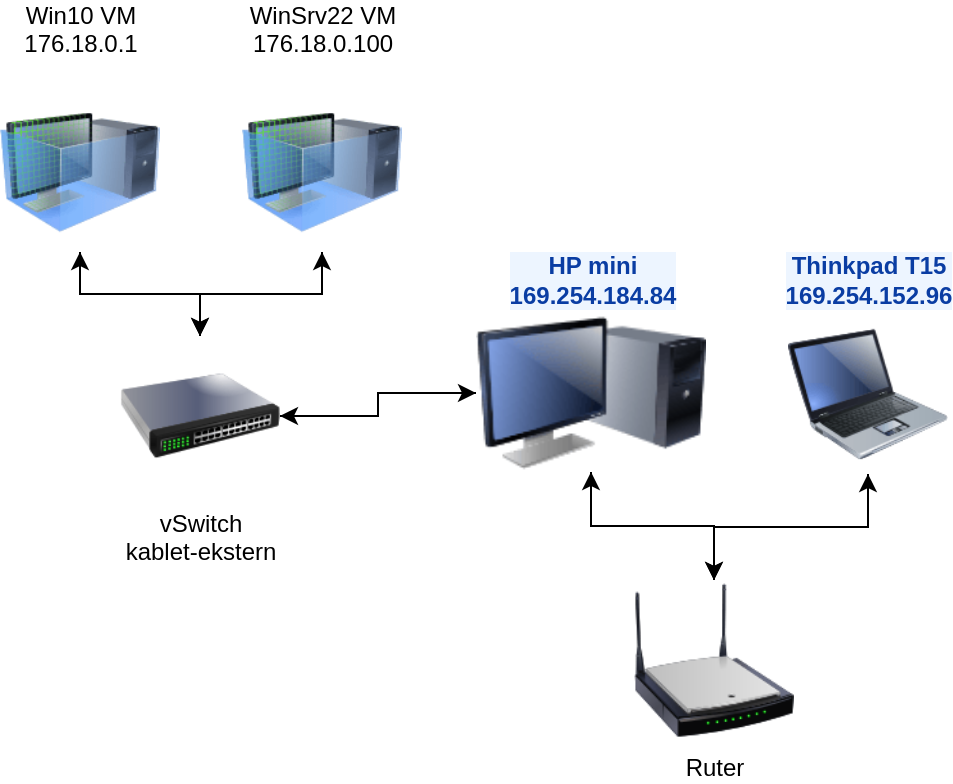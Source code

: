 <mxfile border="50" scale="3" compressed="false" locked="false" version="26.1.0">
  <diagram name="Blank" id="YmL12bMKpDGza6XwsDPr">
    <mxGraphModel dx="2397" dy="788" grid="0" gridSize="10" guides="1" tooltips="1" connect="1" arrows="1" fold="1" page="0" pageScale="1" pageWidth="827" pageHeight="1169" background="none" math="1" shadow="0">
      <root>
        <mxCell id="X5NqExCQtvZxIxQ7pmgY-0" />
        <mxCell id="1" parent="X5NqExCQtvZxIxQ7pmgY-0" />
        <mxCell id="pqWIpFZJdEByylqMywa0-6" value="" style="edgeStyle=orthogonalEdgeStyle;rounded=0;orthogonalLoop=1;jettySize=auto;html=1;" edge="1" parent="1" source="jsnIF1tEi3C4ULb17azO-1" target="jsnIF1tEi3C4ULb17azO-6">
          <mxGeometry relative="1" as="geometry" />
        </mxCell>
        <mxCell id="pqWIpFZJdEByylqMywa0-10" value="" style="edgeStyle=orthogonalEdgeStyle;rounded=0;orthogonalLoop=1;jettySize=auto;html=1;" edge="1" parent="1" source="jsnIF1tEi3C4ULb17azO-1" target="jsnIF1tEi3C4ULb17azO-5">
          <mxGeometry relative="1" as="geometry" />
        </mxCell>
        <mxCell id="jsnIF1tEi3C4ULb17azO-1" value="Ruter" style="image;html=1;image=img/lib/clip_art/networking/Wireless_Router_N_128x128.png" parent="1" vertex="1">
          <mxGeometry x="-499" y="341" width="80" height="80" as="geometry" />
        </mxCell>
        <mxCell id="pqWIpFZJdEByylqMywa0-21" style="edgeStyle=orthogonalEdgeStyle;rounded=0;orthogonalLoop=1;jettySize=auto;html=1;" edge="1" parent="1" source="jsnIF1tEi3C4ULb17azO-5" target="pqWIpFZJdEByylqMywa0-14">
          <mxGeometry relative="1" as="geometry" />
        </mxCell>
        <mxCell id="pqWIpFZJdEByylqMywa0-22" style="edgeStyle=orthogonalEdgeStyle;rounded=0;orthogonalLoop=1;jettySize=auto;html=1;" edge="1" parent="1" source="jsnIF1tEi3C4ULb17azO-5" target="jsnIF1tEi3C4ULb17azO-1">
          <mxGeometry relative="1" as="geometry" />
        </mxCell>
        <object label="&lt;div class=&quot;ewa-rteLine&quot;&gt;HP mini&lt;/div&gt;&lt;div class=&quot;ewa-rteLine&quot;&gt;169.254.184.84&lt;/div&gt;" placeholders="1" id="jsnIF1tEi3C4ULb17azO-5">
          <mxCell style="image;html=1;image=img/lib/clip_art/computers/Monitor_Tower_128x128.png;fontFamily=Helvetica;fontSize=12;fontColor=#0A3DA3;align=center;strokeWidth=2;fillColor=#EDF5FF;fontStyle=1;verticalAlign=bottom;strokeColor=none;labelBackgroundColor=#EDF5FF;labelBorderColor=none;labelPosition=center;verticalLabelPosition=top;" parent="1" vertex="1">
            <mxGeometry x="-578" y="208" width="115" height="79" as="geometry" />
          </mxCell>
        </object>
        <mxCell id="pqWIpFZJdEByylqMywa0-23" style="edgeStyle=orthogonalEdgeStyle;rounded=0;orthogonalLoop=1;jettySize=auto;html=1;" edge="1" parent="1" source="jsnIF1tEi3C4ULb17azO-6" target="jsnIF1tEi3C4ULb17azO-1">
          <mxGeometry relative="1" as="geometry" />
        </mxCell>
        <object label="&lt;div&gt;Thinkpad T15&lt;/div&gt;&lt;div class=&quot;ewa-rteLine&quot;&gt;169.254.152.96&lt;/div&gt;" placeholders="1" id="jsnIF1tEi3C4ULb17azO-6">
          <mxCell style="image;html=1;image=img/lib/clip_art/computers/Laptop_128x128.png;fontFamily=Helvetica;fontSize=12;fontColor=#0A3DA3;align=center;strokeWidth=2;fillColor=#EDF5FF;fontStyle=1;verticalAlign=bottom;strokeColor=none;labelBackgroundColor=#EDF5FF;labelBorderColor=none;labelPosition=center;verticalLabelPosition=top;" parent="1" vertex="1">
            <mxGeometry x="-422" y="208" width="80" height="80" as="geometry" />
          </mxCell>
        </object>
        <mxCell id="pqWIpFZJdEByylqMywa0-25" style="edgeStyle=orthogonalEdgeStyle;rounded=0;orthogonalLoop=1;jettySize=auto;html=1;" edge="1" parent="1" source="jsnIF1tEi3C4ULb17azO-8" target="pqWIpFZJdEByylqMywa0-14">
          <mxGeometry relative="1" as="geometry" />
        </mxCell>
        <mxCell id="jsnIF1tEi3C4ULb17azO-8" value="&lt;div&gt;Win10 VM&lt;/div&gt;&lt;div&gt;&lt;div class=&quot;ewa-rteLine&quot;&gt;176.18.0.1&lt;/div&gt;&lt;br&gt;&lt;/div&gt;" style="image;html=1;image=img/lib/clip_art/computers/Virtual_Machine_128x128.png;labelPosition=center;verticalLabelPosition=top;align=center;verticalAlign=bottom;" parent="1" vertex="1">
          <mxGeometry x="-816" y="97" width="80" height="80" as="geometry" />
        </mxCell>
        <mxCell id="pqWIpFZJdEByylqMywa0-24" style="edgeStyle=orthogonalEdgeStyle;rounded=0;orthogonalLoop=1;jettySize=auto;html=1;" edge="1" parent="1" source="jsnIF1tEi3C4ULb17azO-9" target="pqWIpFZJdEByylqMywa0-14">
          <mxGeometry relative="1" as="geometry" />
        </mxCell>
        <mxCell id="jsnIF1tEi3C4ULb17azO-9" value="&lt;div&gt;WinSrv22 VM&lt;/div&gt;&lt;div&gt;&lt;div class=&quot;ewa-rteLine&quot;&gt;176.18.0.100&lt;/div&gt;&lt;br&gt;&lt;/div&gt;" style="image;html=1;image=img/lib/clip_art/computers/Virtual_Machine_128x128.png;labelPosition=center;verticalLabelPosition=top;align=center;verticalAlign=bottom;" parent="1" vertex="1">
          <mxGeometry x="-695" y="97" width="80" height="80" as="geometry" />
        </mxCell>
        <mxCell id="pqWIpFZJdEByylqMywa0-18" style="edgeStyle=orthogonalEdgeStyle;rounded=0;orthogonalLoop=1;jettySize=auto;html=1;" edge="1" parent="1" source="pqWIpFZJdEByylqMywa0-14" target="jsnIF1tEi3C4ULb17azO-8">
          <mxGeometry relative="1" as="geometry" />
        </mxCell>
        <mxCell id="pqWIpFZJdEByylqMywa0-19" style="edgeStyle=orthogonalEdgeStyle;rounded=0;orthogonalLoop=1;jettySize=auto;html=1;" edge="1" parent="1" source="pqWIpFZJdEByylqMywa0-14" target="jsnIF1tEi3C4ULb17azO-9">
          <mxGeometry relative="1" as="geometry" />
        </mxCell>
        <mxCell id="pqWIpFZJdEByylqMywa0-20" style="edgeStyle=orthogonalEdgeStyle;rounded=0;orthogonalLoop=1;jettySize=auto;html=1;" edge="1" parent="1" source="pqWIpFZJdEByylqMywa0-14" target="jsnIF1tEi3C4ULb17azO-5">
          <mxGeometry relative="1" as="geometry" />
        </mxCell>
        <mxCell id="pqWIpFZJdEByylqMywa0-14" value="&lt;div&gt;vSwitch&lt;/div&gt;&lt;div&gt;kablet-ekstern&lt;/div&gt;" style="image;html=1;image=img/lib/clip_art/networking/Switch_128x128.png" vertex="1" parent="1">
          <mxGeometry x="-756" y="219" width="80" height="80" as="geometry" />
        </mxCell>
      </root>
    </mxGraphModel>
  </diagram>
</mxfile>
